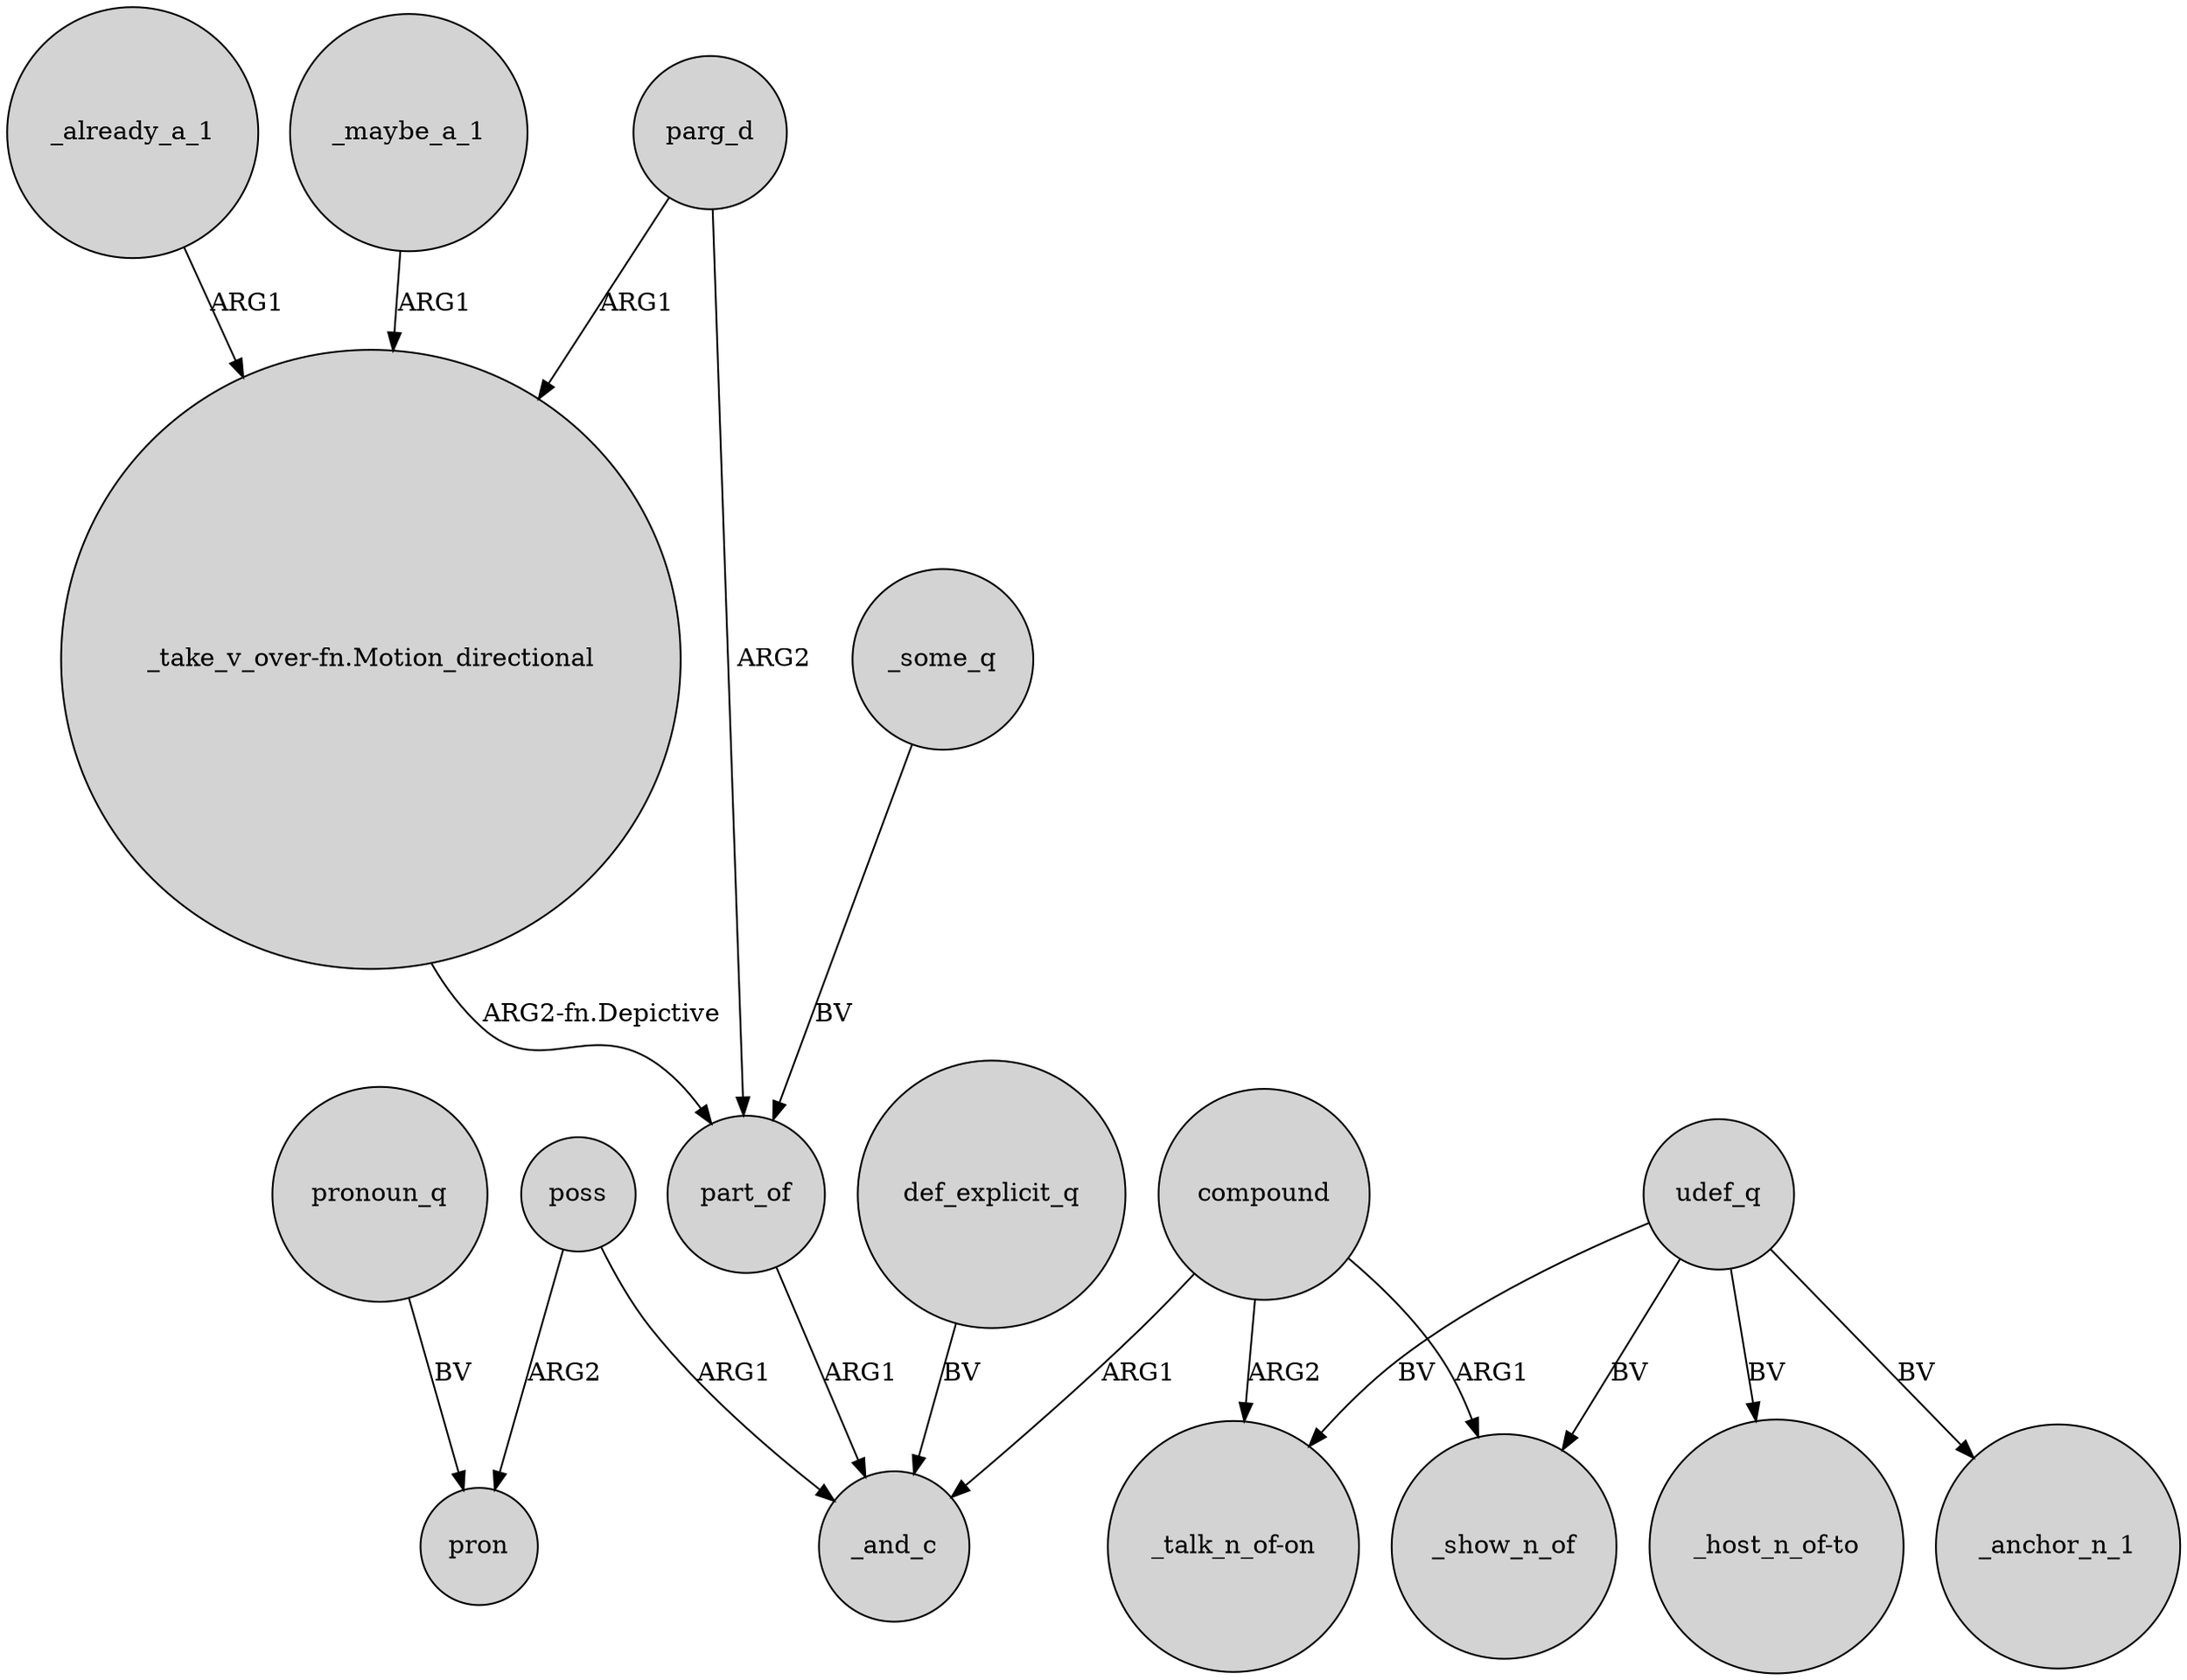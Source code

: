 digraph {
	node [shape=circle style=filled]
	_maybe_a_1 -> "_take_v_over-fn.Motion_directional" [label=ARG1]
	poss -> _and_c [label=ARG1]
	compound -> "_talk_n_of-on" [label=ARG2]
	compound -> _and_c [label=ARG1]
	part_of -> _and_c [label=ARG1]
	udef_q -> _show_n_of [label=BV]
	"_take_v_over-fn.Motion_directional" -> part_of [label="ARG2-fn.Depictive"]
	compound -> _show_n_of [label=ARG1]
	_already_a_1 -> "_take_v_over-fn.Motion_directional" [label=ARG1]
	udef_q -> "_host_n_of-to" [label=BV]
	parg_d -> "_take_v_over-fn.Motion_directional" [label=ARG1]
	parg_d -> part_of [label=ARG2]
	_some_q -> part_of [label=BV]
	pronoun_q -> pron [label=BV]
	def_explicit_q -> _and_c [label=BV]
	udef_q -> "_talk_n_of-on" [label=BV]
	poss -> pron [label=ARG2]
	udef_q -> _anchor_n_1 [label=BV]
}
